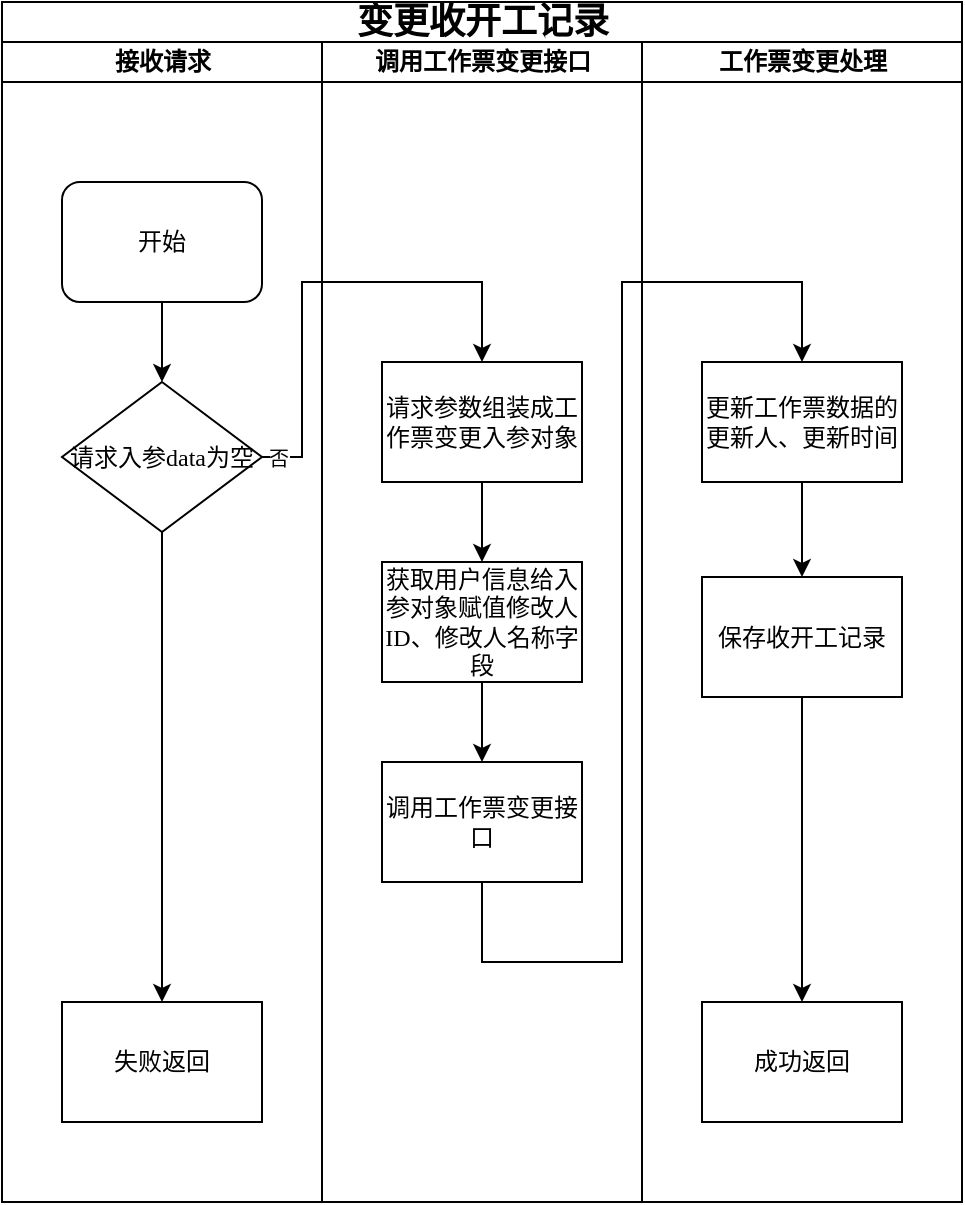 <mxfile version="26.2.12">
  <diagram name="第 1 页" id="n8B6XSN0NTUu7rNbF36Z">
    <mxGraphModel dx="1228" dy="661" grid="1" gridSize="10" guides="1" tooltips="1" connect="1" arrows="1" fold="1" page="1" pageScale="1" pageWidth="827" pageHeight="1169" math="0" shadow="0">
      <root>
        <mxCell id="0" />
        <mxCell id="1" parent="0" />
        <mxCell id="LlLc3zFQIQ4gQlbtM40e-1" value="&lt;font style=&quot;font-size: 18px;&quot;&gt;变更收开工记录&lt;/font&gt;" style="swimlane;html=1;childLayout=stackLayout;startSize=20;rounded=0;shadow=0;labelBackgroundColor=none;strokeWidth=1;fontFamily=Verdana;fontSize=8;align=center;" vertex="1" parent="1">
          <mxGeometry x="70" y="40" width="480" height="600" as="geometry" />
        </mxCell>
        <mxCell id="LlLc3zFQIQ4gQlbtM40e-2" value="接收请求" style="swimlane;html=1;startSize=20;" vertex="1" parent="LlLc3zFQIQ4gQlbtM40e-1">
          <mxGeometry y="20" width="160" height="580" as="geometry">
            <mxRectangle y="20" width="40" height="730" as="alternateBounds" />
          </mxGeometry>
        </mxCell>
        <mxCell id="LlLc3zFQIQ4gQlbtM40e-88" style="edgeStyle=orthogonalEdgeStyle;rounded=0;orthogonalLoop=1;jettySize=auto;html=1;exitX=0.5;exitY=1;exitDx=0;exitDy=0;entryX=0.5;entryY=0;entryDx=0;entryDy=0;" edge="1" parent="LlLc3zFQIQ4gQlbtM40e-2" source="LlLc3zFQIQ4gQlbtM40e-4" target="LlLc3zFQIQ4gQlbtM40e-10">
          <mxGeometry relative="1" as="geometry" />
        </mxCell>
        <mxCell id="LlLc3zFQIQ4gQlbtM40e-4" value="&lt;font style=&quot;font-size: 12px;&quot;&gt;开始&lt;/font&gt;" style="rounded=1;whiteSpace=wrap;html=1;shadow=0;labelBackgroundColor=none;strokeWidth=1;fontFamily=Verdana;fontSize=8;align=center;" vertex="1" parent="LlLc3zFQIQ4gQlbtM40e-2">
          <mxGeometry x="30" y="70" width="100" height="60" as="geometry" />
        </mxCell>
        <mxCell id="LlLc3zFQIQ4gQlbtM40e-7" value="&lt;span style=&quot;font-size: 12px;&quot;&gt;失败返回&lt;/span&gt;" style="whiteSpace=wrap;html=1;fontSize=8;fontFamily=Verdana;rounded=0;shadow=0;labelBackgroundColor=none;strokeWidth=1;" vertex="1" parent="LlLc3zFQIQ4gQlbtM40e-2">
          <mxGeometry x="30" y="480" width="100" height="60" as="geometry" />
        </mxCell>
        <mxCell id="LlLc3zFQIQ4gQlbtM40e-94" style="edgeStyle=orthogonalEdgeStyle;rounded=0;orthogonalLoop=1;jettySize=auto;html=1;exitX=0.5;exitY=1;exitDx=0;exitDy=0;entryX=0.5;entryY=0;entryDx=0;entryDy=0;" edge="1" parent="LlLc3zFQIQ4gQlbtM40e-2" source="LlLc3zFQIQ4gQlbtM40e-10" target="LlLc3zFQIQ4gQlbtM40e-7">
          <mxGeometry relative="1" as="geometry" />
        </mxCell>
        <mxCell id="LlLc3zFQIQ4gQlbtM40e-10" value="&lt;span style=&quot;font-size: 12px;&quot;&gt;请求入参data为空&lt;/span&gt;" style="rhombus;whiteSpace=wrap;html=1;rounded=0;shadow=0;labelBackgroundColor=none;strokeWidth=1;fontFamily=Verdana;fontSize=8;align=center;" vertex="1" parent="LlLc3zFQIQ4gQlbtM40e-2">
          <mxGeometry x="30" y="170" width="100" height="75" as="geometry" />
        </mxCell>
        <mxCell id="LlLc3zFQIQ4gQlbtM40e-11" value="调用工作票变更接口" style="swimlane;html=1;startSize=20;" vertex="1" parent="LlLc3zFQIQ4gQlbtM40e-1">
          <mxGeometry x="160" y="20" width="160" height="580" as="geometry" />
        </mxCell>
        <mxCell id="LlLc3zFQIQ4gQlbtM40e-12" style="edgeStyle=orthogonalEdgeStyle;rounded=0;orthogonalLoop=1;jettySize=auto;html=1;exitX=0.5;exitY=1;exitDx=0;exitDy=0;" edge="1" parent="LlLc3zFQIQ4gQlbtM40e-11" source="LlLc3zFQIQ4gQlbtM40e-13" target="LlLc3zFQIQ4gQlbtM40e-15">
          <mxGeometry relative="1" as="geometry" />
        </mxCell>
        <mxCell id="LlLc3zFQIQ4gQlbtM40e-13" value="&lt;span style=&quot;font-size: 12px;&quot;&gt;请求参数组装成工作票变更入参对象&lt;/span&gt;" style="whiteSpace=wrap;html=1;fontSize=8;fontFamily=Verdana;rounded=0;shadow=0;labelBackgroundColor=none;strokeWidth=1;" vertex="1" parent="LlLc3zFQIQ4gQlbtM40e-11">
          <mxGeometry x="30" y="160" width="100" height="60" as="geometry" />
        </mxCell>
        <mxCell id="LlLc3zFQIQ4gQlbtM40e-14" style="edgeStyle=orthogonalEdgeStyle;rounded=0;orthogonalLoop=1;jettySize=auto;html=1;exitX=0.5;exitY=1;exitDx=0;exitDy=0;entryX=0.5;entryY=0;entryDx=0;entryDy=0;" edge="1" parent="LlLc3zFQIQ4gQlbtM40e-11" source="LlLc3zFQIQ4gQlbtM40e-15" target="LlLc3zFQIQ4gQlbtM40e-17">
          <mxGeometry relative="1" as="geometry" />
        </mxCell>
        <mxCell id="LlLc3zFQIQ4gQlbtM40e-15" value="&lt;span style=&quot;font-size: 12px;&quot;&gt;获取用户信息给入参对象赋值修改人ID、修改人名称字段&lt;/span&gt;" style="whiteSpace=wrap;html=1;fontSize=8;fontFamily=Verdana;rounded=0;shadow=0;labelBackgroundColor=none;strokeWidth=1;" vertex="1" parent="LlLc3zFQIQ4gQlbtM40e-11">
          <mxGeometry x="30" y="260" width="100" height="60" as="geometry" />
        </mxCell>
        <mxCell id="LlLc3zFQIQ4gQlbtM40e-17" value="&lt;span style=&quot;font-size: 12px;&quot;&gt;调用工作票变更接口&lt;/span&gt;" style="whiteSpace=wrap;html=1;fontSize=8;fontFamily=Verdana;rounded=0;shadow=0;labelBackgroundColor=none;strokeWidth=1;" vertex="1" parent="LlLc3zFQIQ4gQlbtM40e-11">
          <mxGeometry x="30" y="360" width="100" height="60" as="geometry" />
        </mxCell>
        <mxCell id="LlLc3zFQIQ4gQlbtM40e-21" value="工作票变更处理" style="swimlane;html=1;startSize=20;" vertex="1" parent="LlLc3zFQIQ4gQlbtM40e-1">
          <mxGeometry x="320" y="20" width="160" height="580" as="geometry" />
        </mxCell>
        <mxCell id="LlLc3zFQIQ4gQlbtM40e-27" style="edgeStyle=orthogonalEdgeStyle;rounded=0;orthogonalLoop=1;jettySize=auto;html=1;exitX=0.5;exitY=1;exitDx=0;exitDy=0;" edge="1" parent="LlLc3zFQIQ4gQlbtM40e-21" source="LlLc3zFQIQ4gQlbtM40e-28" target="LlLc3zFQIQ4gQlbtM40e-93">
          <mxGeometry relative="1" as="geometry">
            <mxPoint x="80" y="370" as="targetPoint" />
          </mxGeometry>
        </mxCell>
        <mxCell id="LlLc3zFQIQ4gQlbtM40e-28" value="&lt;span style=&quot;font-size: 12px;&quot;&gt;保存收开工记录&lt;/span&gt;" style="whiteSpace=wrap;html=1;fontSize=8;fontFamily=Verdana;rounded=0;shadow=0;labelBackgroundColor=none;strokeWidth=1;" vertex="1" parent="LlLc3zFQIQ4gQlbtM40e-21">
          <mxGeometry x="30" y="267.5" width="100" height="60" as="geometry" />
        </mxCell>
        <mxCell id="LlLc3zFQIQ4gQlbtM40e-92" style="edgeStyle=orthogonalEdgeStyle;rounded=0;orthogonalLoop=1;jettySize=auto;html=1;exitX=0.5;exitY=1;exitDx=0;exitDy=0;" edge="1" parent="LlLc3zFQIQ4gQlbtM40e-21" source="LlLc3zFQIQ4gQlbtM40e-91" target="LlLc3zFQIQ4gQlbtM40e-28">
          <mxGeometry relative="1" as="geometry" />
        </mxCell>
        <mxCell id="LlLc3zFQIQ4gQlbtM40e-91" value="&lt;span style=&quot;font-size: 12px;&quot;&gt;更新工作票数据的更新人、更新时间&lt;/span&gt;" style="whiteSpace=wrap;html=1;fontSize=8;fontFamily=Verdana;rounded=0;shadow=0;labelBackgroundColor=none;strokeWidth=1;" vertex="1" parent="LlLc3zFQIQ4gQlbtM40e-21">
          <mxGeometry x="30" y="160" width="100" height="60" as="geometry" />
        </mxCell>
        <mxCell id="LlLc3zFQIQ4gQlbtM40e-93" value="&lt;span style=&quot;font-size: 12px;&quot;&gt;成功返回&lt;/span&gt;" style="whiteSpace=wrap;html=1;fontSize=8;fontFamily=Verdana;rounded=0;shadow=0;labelBackgroundColor=none;strokeWidth=1;" vertex="1" parent="LlLc3zFQIQ4gQlbtM40e-21">
          <mxGeometry x="30" y="480" width="100" height="60" as="geometry" />
        </mxCell>
        <mxCell id="LlLc3zFQIQ4gQlbtM40e-58" style="edgeStyle=orthogonalEdgeStyle;rounded=0;orthogonalLoop=1;jettySize=auto;html=1;exitX=1;exitY=0.5;exitDx=0;exitDy=0;entryX=0.5;entryY=0;entryDx=0;entryDy=0;" edge="1" parent="LlLc3zFQIQ4gQlbtM40e-1" source="LlLc3zFQIQ4gQlbtM40e-10" target="LlLc3zFQIQ4gQlbtM40e-13">
          <mxGeometry relative="1" as="geometry">
            <Array as="points">
              <mxPoint x="150" y="228" />
              <mxPoint x="150" y="140" />
              <mxPoint x="240" y="140" />
            </Array>
          </mxGeometry>
        </mxCell>
        <mxCell id="LlLc3zFQIQ4gQlbtM40e-59" value="&lt;font style=&quot;font-size: 10px;&quot;&gt;否&lt;/font&gt;" style="edgeLabel;html=1;align=center;verticalAlign=middle;resizable=0;points=[];" vertex="1" connectable="0" parent="LlLc3zFQIQ4gQlbtM40e-58">
          <mxGeometry x="-0.932" relative="1" as="geometry">
            <mxPoint as="offset" />
          </mxGeometry>
        </mxCell>
        <mxCell id="LlLc3zFQIQ4gQlbtM40e-60" style="edgeStyle=orthogonalEdgeStyle;rounded=0;orthogonalLoop=1;jettySize=auto;html=1;exitX=0.5;exitY=1;exitDx=0;exitDy=0;entryX=0.5;entryY=0;entryDx=0;entryDy=0;" edge="1" parent="LlLc3zFQIQ4gQlbtM40e-1" source="LlLc3zFQIQ4gQlbtM40e-17" target="LlLc3zFQIQ4gQlbtM40e-91">
          <mxGeometry relative="1" as="geometry">
            <mxPoint x="400" y="172.5" as="targetPoint" />
            <Array as="points">
              <mxPoint x="240" y="480" />
              <mxPoint x="310" y="480" />
              <mxPoint x="310" y="140" />
              <mxPoint x="400" y="140" />
            </Array>
            <mxPoint x="240" y="650" as="sourcePoint" />
          </mxGeometry>
        </mxCell>
      </root>
    </mxGraphModel>
  </diagram>
</mxfile>
